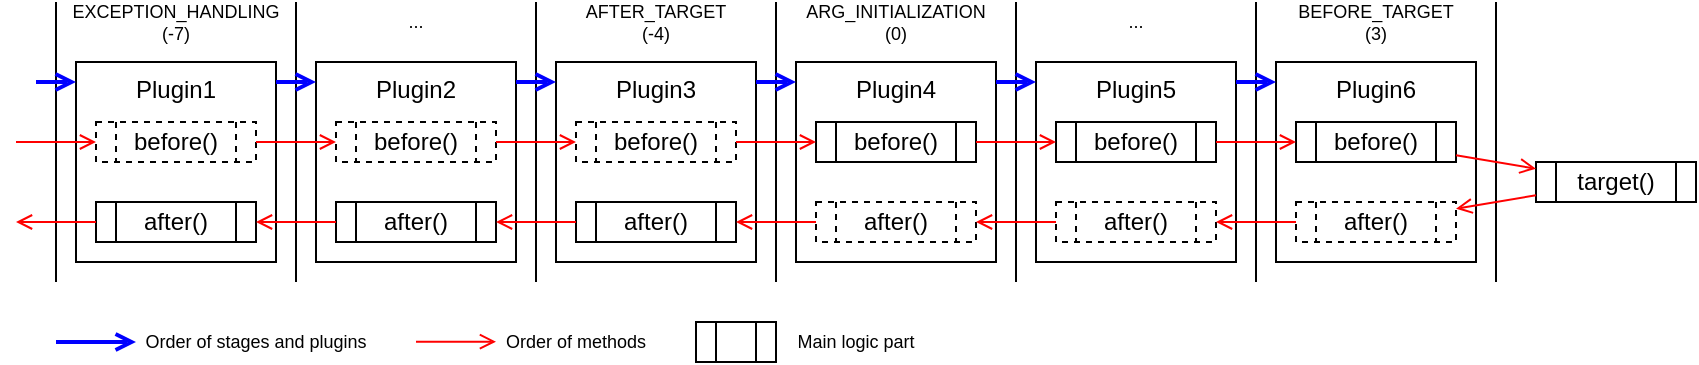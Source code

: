 <mxfile version="21.3.7" type="device" pages="2">
  <diagram id="SJzbT1muIVe0b5rZHbIV" name="order-of-plugins">
    <mxGraphModel dx="1968" dy="1750" grid="1" gridSize="10" guides="1" tooltips="1" connect="1" arrows="1" fold="1" page="1" pageScale="1" pageWidth="850" pageHeight="1100" math="0" shadow="0">
      <root>
        <mxCell id="0" />
        <mxCell id="1" parent="0" />
        <mxCell id="MW1WEGzg5JTxpdZGw1k8-4" value="Plugin1" style="rounded=0;whiteSpace=wrap;html=1;verticalAlign=top;" vertex="1" parent="1">
          <mxGeometry x="30" y="30" width="100" height="100" as="geometry" />
        </mxCell>
        <mxCell id="MW1WEGzg5JTxpdZGw1k8-5" value="before()" style="shape=process;whiteSpace=wrap;html=1;backgroundOutline=1;size=0.125;dashed=1;" vertex="1" parent="1">
          <mxGeometry x="40" y="60" width="80" height="20" as="geometry" />
        </mxCell>
        <mxCell id="MW1WEGzg5JTxpdZGw1k8-6" value="after()" style="shape=process;whiteSpace=wrap;html=1;backgroundOutline=1;size=0.125;" vertex="1" parent="1">
          <mxGeometry x="40" y="100" width="80" height="20" as="geometry" />
        </mxCell>
        <mxCell id="MW1WEGzg5JTxpdZGw1k8-10" value="" style="endArrow=none;html=1;rounded=0;" edge="1" parent="1">
          <mxGeometry width="50" height="50" relative="1" as="geometry">
            <mxPoint x="20" y="140" as="sourcePoint" />
            <mxPoint x="20" as="targetPoint" />
          </mxGeometry>
        </mxCell>
        <mxCell id="MW1WEGzg5JTxpdZGw1k8-11" value="EXCEPTION_HANDLING&lt;br style=&quot;font-size: 9px;&quot;&gt;(-7)" style="text;html=1;strokeColor=none;fillColor=none;align=center;verticalAlign=middle;whiteSpace=wrap;rounded=0;fontSize=9;" vertex="1" parent="1">
          <mxGeometry x="20" width="120" height="20" as="geometry" />
        </mxCell>
        <mxCell id="MW1WEGzg5JTxpdZGw1k8-12" value="Plugin2" style="rounded=0;whiteSpace=wrap;html=1;verticalAlign=top;" vertex="1" parent="1">
          <mxGeometry x="150" y="30" width="100" height="100" as="geometry" />
        </mxCell>
        <mxCell id="MW1WEGzg5JTxpdZGw1k8-13" value="before()" style="shape=process;whiteSpace=wrap;html=1;backgroundOutline=1;size=0.125;dashed=1;" vertex="1" parent="1">
          <mxGeometry x="160" y="60" width="80" height="20" as="geometry" />
        </mxCell>
        <mxCell id="MW1WEGzg5JTxpdZGw1k8-14" value="after()" style="shape=process;whiteSpace=wrap;html=1;backgroundOutline=1;size=0.125;" vertex="1" parent="1">
          <mxGeometry x="160" y="100" width="80" height="20" as="geometry" />
        </mxCell>
        <mxCell id="MW1WEGzg5JTxpdZGw1k8-15" value="" style="endArrow=none;html=1;rounded=0;" edge="1" parent="1">
          <mxGeometry width="50" height="50" relative="1" as="geometry">
            <mxPoint x="140" y="140" as="sourcePoint" />
            <mxPoint x="140" as="targetPoint" />
          </mxGeometry>
        </mxCell>
        <mxCell id="MW1WEGzg5JTxpdZGw1k8-16" value="..." style="text;html=1;strokeColor=none;fillColor=none;align=center;verticalAlign=middle;whiteSpace=wrap;rounded=0;fontSize=9;" vertex="1" parent="1">
          <mxGeometry x="140" width="120" height="20" as="geometry" />
        </mxCell>
        <mxCell id="MW1WEGzg5JTxpdZGw1k8-17" value="Plugin3" style="rounded=0;whiteSpace=wrap;html=1;verticalAlign=top;" vertex="1" parent="1">
          <mxGeometry x="270" y="30" width="100" height="100" as="geometry" />
        </mxCell>
        <mxCell id="MW1WEGzg5JTxpdZGw1k8-18" value="before()" style="shape=process;whiteSpace=wrap;html=1;backgroundOutline=1;size=0.125;dashed=1;" vertex="1" parent="1">
          <mxGeometry x="280" y="60" width="80" height="20" as="geometry" />
        </mxCell>
        <mxCell id="MW1WEGzg5JTxpdZGw1k8-19" value="after()" style="shape=process;whiteSpace=wrap;html=1;backgroundOutline=1;size=0.125;" vertex="1" parent="1">
          <mxGeometry x="280" y="100" width="80" height="20" as="geometry" />
        </mxCell>
        <mxCell id="MW1WEGzg5JTxpdZGw1k8-20" value="" style="endArrow=none;html=1;rounded=0;" edge="1" parent="1">
          <mxGeometry width="50" height="50" relative="1" as="geometry">
            <mxPoint x="260" y="140" as="sourcePoint" />
            <mxPoint x="260" as="targetPoint" />
          </mxGeometry>
        </mxCell>
        <mxCell id="MW1WEGzg5JTxpdZGw1k8-21" value="AFTER_TARGET&lt;br&gt;(-4)" style="text;html=1;strokeColor=none;fillColor=none;align=center;verticalAlign=middle;whiteSpace=wrap;rounded=0;fontSize=9;" vertex="1" parent="1">
          <mxGeometry x="260" width="120" height="20" as="geometry" />
        </mxCell>
        <mxCell id="MW1WEGzg5JTxpdZGw1k8-22" value="Plugin4" style="rounded=0;whiteSpace=wrap;html=1;verticalAlign=top;" vertex="1" parent="1">
          <mxGeometry x="390" y="30" width="100" height="100" as="geometry" />
        </mxCell>
        <mxCell id="MW1WEGzg5JTxpdZGw1k8-23" value="before()" style="shape=process;whiteSpace=wrap;html=1;backgroundOutline=1;size=0.125;" vertex="1" parent="1">
          <mxGeometry x="400" y="60" width="80" height="20" as="geometry" />
        </mxCell>
        <mxCell id="MW1WEGzg5JTxpdZGw1k8-24" value="after()" style="shape=process;whiteSpace=wrap;html=1;backgroundOutline=1;size=0.125;dashed=1;" vertex="1" parent="1">
          <mxGeometry x="400" y="100" width="80" height="20" as="geometry" />
        </mxCell>
        <mxCell id="MW1WEGzg5JTxpdZGw1k8-25" value="" style="endArrow=none;html=1;rounded=0;" edge="1" parent="1">
          <mxGeometry width="50" height="50" relative="1" as="geometry">
            <mxPoint x="380" y="140" as="sourcePoint" />
            <mxPoint x="380" as="targetPoint" />
          </mxGeometry>
        </mxCell>
        <mxCell id="MW1WEGzg5JTxpdZGw1k8-26" value="ARG_INITIALIZATION&lt;br&gt;(0)" style="text;html=1;strokeColor=none;fillColor=none;align=center;verticalAlign=middle;whiteSpace=wrap;rounded=0;fontSize=9;" vertex="1" parent="1">
          <mxGeometry x="380" width="120" height="20" as="geometry" />
        </mxCell>
        <mxCell id="MW1WEGzg5JTxpdZGw1k8-27" value="Plugin5" style="rounded=0;whiteSpace=wrap;html=1;verticalAlign=top;" vertex="1" parent="1">
          <mxGeometry x="510" y="30" width="100" height="100" as="geometry" />
        </mxCell>
        <mxCell id="MW1WEGzg5JTxpdZGw1k8-28" value="before()" style="shape=process;whiteSpace=wrap;html=1;backgroundOutline=1;size=0.125;" vertex="1" parent="1">
          <mxGeometry x="520" y="60" width="80" height="20" as="geometry" />
        </mxCell>
        <mxCell id="MW1WEGzg5JTxpdZGw1k8-29" value="after()" style="shape=process;whiteSpace=wrap;html=1;backgroundOutline=1;size=0.125;dashed=1;" vertex="1" parent="1">
          <mxGeometry x="520" y="100" width="80" height="20" as="geometry" />
        </mxCell>
        <mxCell id="MW1WEGzg5JTxpdZGw1k8-30" value="" style="endArrow=none;html=1;rounded=0;" edge="1" parent="1">
          <mxGeometry width="50" height="50" relative="1" as="geometry">
            <mxPoint x="500" y="140" as="sourcePoint" />
            <mxPoint x="500" as="targetPoint" />
          </mxGeometry>
        </mxCell>
        <mxCell id="MW1WEGzg5JTxpdZGw1k8-31" value="..." style="text;html=1;strokeColor=none;fillColor=none;align=center;verticalAlign=middle;whiteSpace=wrap;rounded=0;fontSize=9;" vertex="1" parent="1">
          <mxGeometry x="500" width="120" height="20" as="geometry" />
        </mxCell>
        <mxCell id="MW1WEGzg5JTxpdZGw1k8-32" value="Plugin6" style="rounded=0;whiteSpace=wrap;html=1;verticalAlign=top;" vertex="1" parent="1">
          <mxGeometry x="630" y="30" width="100" height="100" as="geometry" />
        </mxCell>
        <mxCell id="MW1WEGzg5JTxpdZGw1k8-33" value="before()" style="shape=process;whiteSpace=wrap;html=1;backgroundOutline=1;size=0.125;" vertex="1" parent="1">
          <mxGeometry x="640" y="60" width="80" height="20" as="geometry" />
        </mxCell>
        <mxCell id="MW1WEGzg5JTxpdZGw1k8-34" value="after()" style="shape=process;whiteSpace=wrap;html=1;backgroundOutline=1;size=0.125;dashed=1;" vertex="1" parent="1">
          <mxGeometry x="640" y="100" width="80" height="20" as="geometry" />
        </mxCell>
        <mxCell id="MW1WEGzg5JTxpdZGw1k8-35" value="" style="endArrow=none;html=1;rounded=0;" edge="1" parent="1">
          <mxGeometry width="50" height="50" relative="1" as="geometry">
            <mxPoint x="620" y="140" as="sourcePoint" />
            <mxPoint x="620" as="targetPoint" />
          </mxGeometry>
        </mxCell>
        <mxCell id="MW1WEGzg5JTxpdZGw1k8-36" value="BEFORE_TARGET&lt;br&gt;(3)" style="text;html=1;strokeColor=none;fillColor=none;align=center;verticalAlign=middle;whiteSpace=wrap;rounded=0;fontSize=9;" vertex="1" parent="1">
          <mxGeometry x="620" width="120" height="20" as="geometry" />
        </mxCell>
        <mxCell id="MW1WEGzg5JTxpdZGw1k8-38" value="target()" style="shape=process;whiteSpace=wrap;html=1;backgroundOutline=1;size=0.125;" vertex="1" parent="1">
          <mxGeometry x="760" y="80" width="80" height="20" as="geometry" />
        </mxCell>
        <mxCell id="MW1WEGzg5JTxpdZGw1k8-40" value="" style="endArrow=none;html=1;rounded=0;" edge="1" parent="1">
          <mxGeometry width="50" height="50" relative="1" as="geometry">
            <mxPoint x="740" y="140" as="sourcePoint" />
            <mxPoint x="740" as="targetPoint" />
          </mxGeometry>
        </mxCell>
        <mxCell id="MW1WEGzg5JTxpdZGw1k8-42" value="" style="edgeStyle=none;orthogonalLoop=1;jettySize=auto;html=1;rounded=0;endArrow=open;endFill=0;strokeColor=#FF0000;" edge="1" parent="1" source="MW1WEGzg5JTxpdZGw1k8-5" target="MW1WEGzg5JTxpdZGw1k8-13">
          <mxGeometry width="80" relative="1" as="geometry">
            <mxPoint x="90" y="170" as="sourcePoint" />
            <mxPoint x="170" y="170" as="targetPoint" />
            <Array as="points" />
          </mxGeometry>
        </mxCell>
        <mxCell id="MW1WEGzg5JTxpdZGw1k8-43" value="" style="edgeStyle=none;orthogonalLoop=1;jettySize=auto;html=1;rounded=0;endArrow=open;endFill=0;strokeColor=#FF0000;" edge="1" parent="1" source="MW1WEGzg5JTxpdZGw1k8-13" target="MW1WEGzg5JTxpdZGw1k8-18">
          <mxGeometry width="80" relative="1" as="geometry">
            <mxPoint x="240" y="190" as="sourcePoint" />
            <mxPoint x="280" y="190" as="targetPoint" />
            <Array as="points" />
          </mxGeometry>
        </mxCell>
        <mxCell id="MW1WEGzg5JTxpdZGw1k8-44" value="" style="edgeStyle=none;orthogonalLoop=1;jettySize=auto;html=1;rounded=0;endArrow=open;endFill=0;strokeColor=#FF0000;" edge="1" parent="1" source="MW1WEGzg5JTxpdZGw1k8-18" target="MW1WEGzg5JTxpdZGw1k8-23">
          <mxGeometry width="80" relative="1" as="geometry">
            <mxPoint x="140" y="90" as="sourcePoint" />
            <mxPoint x="180" y="90" as="targetPoint" />
            <Array as="points" />
          </mxGeometry>
        </mxCell>
        <mxCell id="MW1WEGzg5JTxpdZGw1k8-45" value="" style="edgeStyle=none;orthogonalLoop=1;jettySize=auto;html=1;rounded=0;endArrow=open;endFill=0;strokeColor=#FF0000;" edge="1" parent="1" source="MW1WEGzg5JTxpdZGw1k8-23" target="MW1WEGzg5JTxpdZGw1k8-28">
          <mxGeometry width="80" relative="1" as="geometry">
            <mxPoint x="510" y="170" as="sourcePoint" />
            <mxPoint x="550" y="170" as="targetPoint" />
            <Array as="points" />
          </mxGeometry>
        </mxCell>
        <mxCell id="MW1WEGzg5JTxpdZGw1k8-46" value="" style="edgeStyle=none;orthogonalLoop=1;jettySize=auto;html=1;rounded=0;endArrow=open;endFill=0;strokeColor=#FF0000;" edge="1" parent="1" source="MW1WEGzg5JTxpdZGw1k8-28" target="MW1WEGzg5JTxpdZGw1k8-33">
          <mxGeometry width="80" relative="1" as="geometry">
            <mxPoint x="530" y="210" as="sourcePoint" />
            <mxPoint x="570" y="210" as="targetPoint" />
            <Array as="points" />
          </mxGeometry>
        </mxCell>
        <mxCell id="MW1WEGzg5JTxpdZGw1k8-47" value="" style="edgeStyle=none;orthogonalLoop=1;jettySize=auto;html=1;rounded=0;endArrow=open;endFill=0;strokeColor=#FF0000;" edge="1" parent="1" source="MW1WEGzg5JTxpdZGw1k8-33" target="MW1WEGzg5JTxpdZGw1k8-38">
          <mxGeometry width="80" relative="1" as="geometry">
            <mxPoint x="170" y="120" as="sourcePoint" />
            <mxPoint x="210" y="120" as="targetPoint" />
            <Array as="points" />
          </mxGeometry>
        </mxCell>
        <mxCell id="MW1WEGzg5JTxpdZGw1k8-48" value="" style="edgeStyle=none;orthogonalLoop=1;jettySize=auto;html=1;rounded=0;endArrow=open;endFill=0;strokeColor=#FF0000;" edge="1" parent="1" source="MW1WEGzg5JTxpdZGw1k8-38" target="MW1WEGzg5JTxpdZGw1k8-34">
          <mxGeometry width="80" relative="1" as="geometry">
            <mxPoint x="180" y="130" as="sourcePoint" />
            <mxPoint x="220" y="130" as="targetPoint" />
            <Array as="points" />
          </mxGeometry>
        </mxCell>
        <mxCell id="MW1WEGzg5JTxpdZGw1k8-49" value="" style="edgeStyle=none;orthogonalLoop=1;jettySize=auto;html=1;rounded=0;endArrow=open;endFill=0;strokeColor=#FF0000;" edge="1" parent="1" source="MW1WEGzg5JTxpdZGw1k8-34" target="MW1WEGzg5JTxpdZGw1k8-29">
          <mxGeometry width="80" relative="1" as="geometry">
            <mxPoint x="190" y="140" as="sourcePoint" />
            <mxPoint x="230" y="140" as="targetPoint" />
            <Array as="points" />
          </mxGeometry>
        </mxCell>
        <mxCell id="MW1WEGzg5JTxpdZGw1k8-50" value="" style="edgeStyle=none;orthogonalLoop=1;jettySize=auto;html=1;rounded=0;endArrow=open;endFill=0;strokeColor=#FF0000;" edge="1" parent="1" source="MW1WEGzg5JTxpdZGw1k8-29" target="MW1WEGzg5JTxpdZGw1k8-24">
          <mxGeometry width="80" relative="1" as="geometry">
            <mxPoint x="200" y="150" as="sourcePoint" />
            <mxPoint x="240" y="150" as="targetPoint" />
            <Array as="points" />
          </mxGeometry>
        </mxCell>
        <mxCell id="MW1WEGzg5JTxpdZGw1k8-51" value="" style="edgeStyle=none;orthogonalLoop=1;jettySize=auto;html=1;rounded=0;endArrow=open;endFill=0;strokeColor=#FF0000;" edge="1" parent="1" source="MW1WEGzg5JTxpdZGw1k8-24" target="MW1WEGzg5JTxpdZGw1k8-19">
          <mxGeometry width="80" relative="1" as="geometry">
            <mxPoint x="210" y="160" as="sourcePoint" />
            <mxPoint x="250" y="160" as="targetPoint" />
            <Array as="points" />
          </mxGeometry>
        </mxCell>
        <mxCell id="MW1WEGzg5JTxpdZGw1k8-52" value="" style="edgeStyle=none;orthogonalLoop=1;jettySize=auto;html=1;rounded=0;endArrow=open;endFill=0;strokeColor=#FF0000;" edge="1" parent="1" source="MW1WEGzg5JTxpdZGw1k8-19" target="MW1WEGzg5JTxpdZGw1k8-14">
          <mxGeometry width="80" relative="1" as="geometry">
            <mxPoint x="220" y="170" as="sourcePoint" />
            <mxPoint x="260" y="170" as="targetPoint" />
            <Array as="points" />
          </mxGeometry>
        </mxCell>
        <mxCell id="MW1WEGzg5JTxpdZGw1k8-53" value="" style="edgeStyle=none;orthogonalLoop=1;jettySize=auto;html=1;rounded=0;endArrow=open;endFill=0;strokeColor=#FF0000;" edge="1" parent="1" source="MW1WEGzg5JTxpdZGw1k8-14" target="MW1WEGzg5JTxpdZGw1k8-6">
          <mxGeometry width="80" relative="1" as="geometry">
            <mxPoint x="230" y="180" as="sourcePoint" />
            <mxPoint x="270" y="180" as="targetPoint" />
            <Array as="points" />
          </mxGeometry>
        </mxCell>
        <mxCell id="MW1WEGzg5JTxpdZGw1k8-54" value="" style="edgeStyle=none;orthogonalLoop=1;jettySize=auto;html=1;rounded=0;endArrow=open;endFill=0;strokeColor=#FF0000;" edge="1" parent="1" target="MW1WEGzg5JTxpdZGw1k8-5">
          <mxGeometry width="80" relative="1" as="geometry">
            <mxPoint y="70" as="sourcePoint" />
            <mxPoint x="170" y="80" as="targetPoint" />
            <Array as="points" />
          </mxGeometry>
        </mxCell>
        <mxCell id="MW1WEGzg5JTxpdZGw1k8-55" value="" style="edgeStyle=none;orthogonalLoop=1;jettySize=auto;html=1;rounded=0;endArrow=open;endFill=0;strokeColor=#FF0000;" edge="1" parent="1" source="MW1WEGzg5JTxpdZGw1k8-6">
          <mxGeometry width="80" relative="1" as="geometry">
            <mxPoint x="140" y="90" as="sourcePoint" />
            <mxPoint y="110" as="targetPoint" />
            <Array as="points" />
          </mxGeometry>
        </mxCell>
        <mxCell id="MW1WEGzg5JTxpdZGw1k8-56" value="" style="edgeStyle=none;orthogonalLoop=1;jettySize=auto;html=1;rounded=0;endArrow=open;endFill=0;strokeColor=#0000FF;strokeWidth=2;" edge="1" parent="1">
          <mxGeometry width="80" relative="1" as="geometry">
            <mxPoint x="10" y="40" as="sourcePoint" />
            <mxPoint x="30" y="40" as="targetPoint" />
            <Array as="points" />
          </mxGeometry>
        </mxCell>
        <mxCell id="MW1WEGzg5JTxpdZGw1k8-57" value="" style="edgeStyle=none;orthogonalLoop=1;jettySize=auto;html=1;rounded=0;endArrow=open;endFill=0;strokeColor=#0000FF;strokeWidth=2;" edge="1" parent="1">
          <mxGeometry width="80" relative="1" as="geometry">
            <mxPoint x="130" y="40" as="sourcePoint" />
            <mxPoint x="150" y="40" as="targetPoint" />
            <Array as="points" />
          </mxGeometry>
        </mxCell>
        <mxCell id="MW1WEGzg5JTxpdZGw1k8-58" value="" style="edgeStyle=none;orthogonalLoop=1;jettySize=auto;html=1;rounded=0;endArrow=open;endFill=0;strokeColor=#0000FF;strokeWidth=2;" edge="1" parent="1">
          <mxGeometry width="80" relative="1" as="geometry">
            <mxPoint x="250" y="40" as="sourcePoint" />
            <mxPoint x="270" y="40" as="targetPoint" />
            <Array as="points" />
          </mxGeometry>
        </mxCell>
        <mxCell id="MW1WEGzg5JTxpdZGw1k8-59" value="" style="edgeStyle=none;orthogonalLoop=1;jettySize=auto;html=1;rounded=0;endArrow=open;endFill=0;strokeColor=#0000FF;strokeWidth=2;" edge="1" parent="1">
          <mxGeometry width="80" relative="1" as="geometry">
            <mxPoint x="370" y="40" as="sourcePoint" />
            <mxPoint x="390" y="40" as="targetPoint" />
            <Array as="points" />
          </mxGeometry>
        </mxCell>
        <mxCell id="MW1WEGzg5JTxpdZGw1k8-60" value="" style="edgeStyle=none;orthogonalLoop=1;jettySize=auto;html=1;rounded=0;endArrow=open;endFill=0;strokeColor=#0000FF;strokeWidth=2;" edge="1" parent="1">
          <mxGeometry width="80" relative="1" as="geometry">
            <mxPoint x="490" y="40" as="sourcePoint" />
            <mxPoint x="510" y="40" as="targetPoint" />
            <Array as="points" />
          </mxGeometry>
        </mxCell>
        <mxCell id="MW1WEGzg5JTxpdZGw1k8-61" value="" style="edgeStyle=none;orthogonalLoop=1;jettySize=auto;html=1;rounded=0;endArrow=open;endFill=0;strokeColor=#0000FF;strokeWidth=2;" edge="1" parent="1">
          <mxGeometry width="80" relative="1" as="geometry">
            <mxPoint x="610" y="40" as="sourcePoint" />
            <mxPoint x="630" y="40" as="targetPoint" />
            <Array as="points" />
          </mxGeometry>
        </mxCell>
        <mxCell id="MW1WEGzg5JTxpdZGw1k8-62" value="" style="edgeStyle=none;orthogonalLoop=1;jettySize=auto;html=1;rounded=0;endArrow=open;endFill=0;strokeColor=#0000FF;strokeWidth=2;" edge="1" parent="1">
          <mxGeometry width="80" relative="1" as="geometry">
            <mxPoint x="20" y="170" as="sourcePoint" />
            <mxPoint x="60" y="170" as="targetPoint" />
            <Array as="points" />
          </mxGeometry>
        </mxCell>
        <mxCell id="MW1WEGzg5JTxpdZGw1k8-63" value="" style="edgeStyle=none;orthogonalLoop=1;jettySize=auto;html=1;rounded=0;endArrow=open;endFill=0;strokeColor=#FF0000;" edge="1" parent="1">
          <mxGeometry width="80" relative="1" as="geometry">
            <mxPoint x="200" y="169.83" as="sourcePoint" />
            <mxPoint x="240" y="169.83" as="targetPoint" />
            <Array as="points" />
          </mxGeometry>
        </mxCell>
        <mxCell id="MW1WEGzg5JTxpdZGw1k8-64" value="Order of stages and plugins" style="text;html=1;strokeColor=none;fillColor=none;align=center;verticalAlign=middle;whiteSpace=wrap;rounded=0;fontSize=9;" vertex="1" parent="1">
          <mxGeometry x="60" y="160" width="120" height="20" as="geometry" />
        </mxCell>
        <mxCell id="MW1WEGzg5JTxpdZGw1k8-65" value="Order of methods" style="text;html=1;strokeColor=none;fillColor=none;align=center;verticalAlign=middle;whiteSpace=wrap;rounded=0;fontSize=9;" vertex="1" parent="1">
          <mxGeometry x="240" y="160" width="80" height="20" as="geometry" />
        </mxCell>
        <mxCell id="MW1WEGzg5JTxpdZGw1k8-66" value="" style="shape=process;whiteSpace=wrap;html=1;backgroundOutline=1;size=0.25;" vertex="1" parent="1">
          <mxGeometry x="340" y="160" width="40" height="20" as="geometry" />
        </mxCell>
        <mxCell id="MW1WEGzg5JTxpdZGw1k8-67" value="Main logic part" style="text;html=1;strokeColor=none;fillColor=none;align=center;verticalAlign=middle;whiteSpace=wrap;rounded=0;fontSize=9;" vertex="1" parent="1">
          <mxGeometry x="380" y="160" width="80" height="20" as="geometry" />
        </mxCell>
      </root>
    </mxGraphModel>
  </diagram>
  <diagram name="ext-package-dependencies" id="HycaH5oWogXyOB8B_7eI">
    <mxGraphModel dx="1434" dy="1950" grid="1" gridSize="10" guides="1" tooltips="1" connect="1" arrows="1" fold="1" page="1" pageScale="1" pageWidth="850" pageHeight="1100" math="0" shadow="0">
      <root>
        <mxCell id="0" />
        <mxCell id="1" parent="0" />
        <mxCell id="GiJMnS7czs1403d4WD7D-1" value="business-service" style="rounded=0;whiteSpace=wrap;html=1;fillColor=#CCFFFF;" parent="1" vertex="1">
          <mxGeometry y="140" width="160" height="40" as="geometry" />
        </mxCell>
        <mxCell id="GiJMnS7czs1403d4WD7D-2" value="business-service" style="rounded=0;whiteSpace=wrap;html=1;fillColor=#CCFFFF;" parent="1" vertex="1">
          <mxGeometry y="40" width="160" height="40" as="geometry" />
        </mxCell>
        <mxCell id="GiJMnS7czs1403d4WD7D-3" value="coframework-api" style="rounded=0;whiteSpace=wrap;html=1;" parent="1" vertex="1">
          <mxGeometry x="240" y="40" width="160" height="40" as="geometry" />
        </mxCell>
        <mxCell id="GiJMnS7czs1403d4WD7D-4" value="coframework-ext-client" style="rounded=0;whiteSpace=wrap;html=1;" parent="1" vertex="1">
          <mxGeometry x="480" y="40" width="160" height="40" as="geometry" />
        </mxCell>
        <mxCell id="GiJMnS7czs1403d4WD7D-5" value="coframework-ext" style="rounded=0;whiteSpace=wrap;html=1;" parent="1" vertex="1">
          <mxGeometry x="480" y="140" width="160" height="40" as="geometry" />
        </mxCell>
        <mxCell id="GiJMnS7czs1403d4WD7D-6" value="" style="edgeStyle=none;orthogonalLoop=1;jettySize=auto;html=1;rounded=0;dashed=1;endArrow=open;endFill=0;" parent="1" source="GiJMnS7czs1403d4WD7D-2" target="GiJMnS7czs1403d4WD7D-3" edge="1">
          <mxGeometry width="80" relative="1" as="geometry">
            <mxPoint x="160" y="60" as="sourcePoint" />
            <mxPoint x="240" y="60" as="targetPoint" />
            <Array as="points" />
          </mxGeometry>
        </mxCell>
        <mxCell id="GiJMnS7czs1403d4WD7D-7" value="" style="edgeStyle=none;orthogonalLoop=1;jettySize=auto;html=1;rounded=0;dashed=1;endArrow=open;endFill=0;" parent="1" source="GiJMnS7czs1403d4WD7D-3" target="GiJMnS7czs1403d4WD7D-4" edge="1">
          <mxGeometry width="80" relative="1" as="geometry">
            <mxPoint x="400" y="60" as="sourcePoint" />
            <mxPoint x="480" y="60" as="targetPoint" />
            <Array as="points" />
          </mxGeometry>
        </mxCell>
        <mxCell id="GiJMnS7czs1403d4WD7D-8" value="" style="edgeStyle=none;orthogonalLoop=1;jettySize=auto;html=1;rounded=0;dashed=1;endArrow=open;endFill=0;" parent="1" source="GiJMnS7czs1403d4WD7D-1" target="GiJMnS7czs1403d4WD7D-5" edge="1">
          <mxGeometry width="80" relative="1" as="geometry">
            <mxPoint x="160" y="160" as="sourcePoint" />
            <mxPoint x="390" y="180" as="targetPoint" />
            <Array as="points" />
          </mxGeometry>
        </mxCell>
        <mxCell id="GiJMnS7czs1403d4WD7D-9" value="" style="edgeStyle=none;orthogonalLoop=1;jettySize=auto;html=1;rounded=0;dashed=1;endArrow=open;endFill=0;" parent="1" source="GiJMnS7czs1403d4WD7D-1" target="GiJMnS7czs1403d4WD7D-2" edge="1">
          <mxGeometry width="80" relative="1" as="geometry">
            <mxPoint x="70" y="110" as="sourcePoint" />
            <mxPoint x="150" y="110" as="targetPoint" />
            <Array as="points" />
          </mxGeometry>
        </mxCell>
        <mxCell id="GiJMnS7czs1403d4WD7D-10" value="" style="edgeStyle=none;orthogonalLoop=1;jettySize=auto;html=1;rounded=0;dashed=1;endArrow=open;endFill=0;" parent="1" source="GiJMnS7czs1403d4WD7D-5" target="GiJMnS7czs1403d4WD7D-4" edge="1">
          <mxGeometry width="80" relative="1" as="geometry">
            <mxPoint x="560" y="120" as="sourcePoint" />
            <mxPoint x="640" y="120" as="targetPoint" />
            <Array as="points" />
          </mxGeometry>
        </mxCell>
        <mxCell id="GiJMnS7czs1403d4WD7D-11" value="Automatic extension registration &amp;amp; routing" style="text;html=1;strokeColor=none;fillColor=none;align=center;verticalAlign=middle;whiteSpace=wrap;rounded=0;" parent="1" vertex="1">
          <mxGeometry x="160" y="120" width="320" height="40" as="geometry" />
        </mxCell>
        <mxCell id="GiJMnS7czs1403d4WD7D-12" value="Dependency of the BizScenarioParam model" style="text;html=1;strokeColor=none;fillColor=none;align=center;verticalAlign=middle;whiteSpace=wrap;rounded=0;" parent="1" vertex="1">
          <mxGeometry x="160" width="320" height="40" as="geometry" />
        </mxCell>
      </root>
    </mxGraphModel>
  </diagram>
</mxfile>
